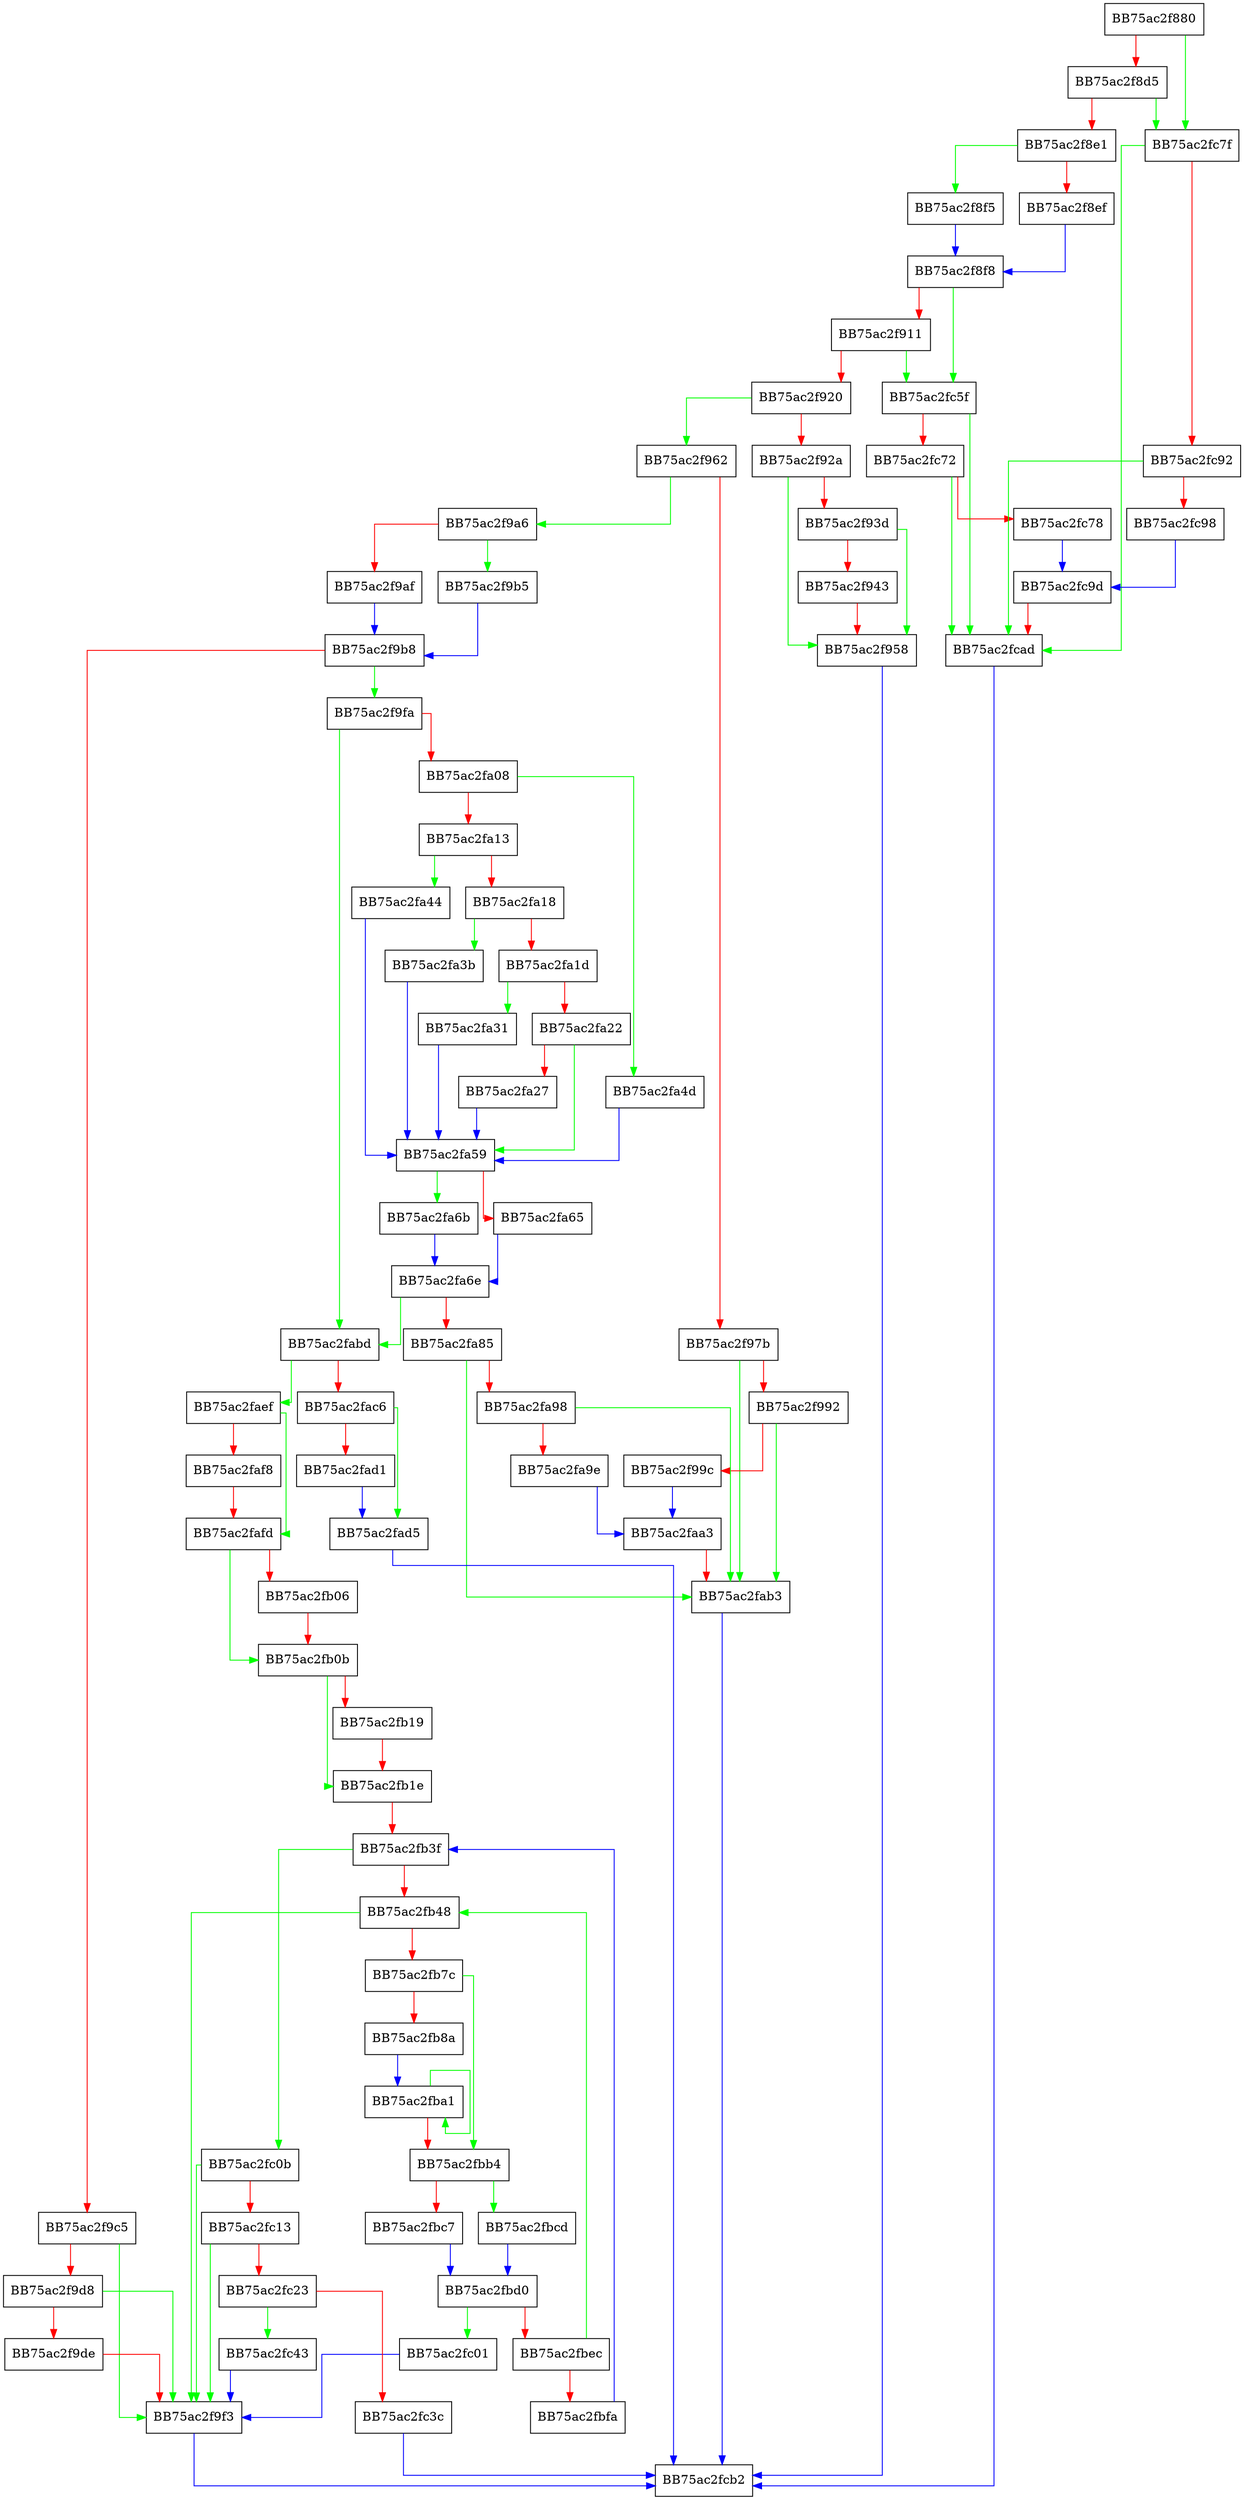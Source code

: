 digraph UpdateFile {
  node [shape="box"];
  graph [splines=ortho];
  BB75ac2f880 -> BB75ac2fc7f [color="green"];
  BB75ac2f880 -> BB75ac2f8d5 [color="red"];
  BB75ac2f8d5 -> BB75ac2fc7f [color="green"];
  BB75ac2f8d5 -> BB75ac2f8e1 [color="red"];
  BB75ac2f8e1 -> BB75ac2f8f5 [color="green"];
  BB75ac2f8e1 -> BB75ac2f8ef [color="red"];
  BB75ac2f8ef -> BB75ac2f8f8 [color="blue"];
  BB75ac2f8f5 -> BB75ac2f8f8 [color="blue"];
  BB75ac2f8f8 -> BB75ac2fc5f [color="green"];
  BB75ac2f8f8 -> BB75ac2f911 [color="red"];
  BB75ac2f911 -> BB75ac2fc5f [color="green"];
  BB75ac2f911 -> BB75ac2f920 [color="red"];
  BB75ac2f920 -> BB75ac2f962 [color="green"];
  BB75ac2f920 -> BB75ac2f92a [color="red"];
  BB75ac2f92a -> BB75ac2f958 [color="green"];
  BB75ac2f92a -> BB75ac2f93d [color="red"];
  BB75ac2f93d -> BB75ac2f958 [color="green"];
  BB75ac2f93d -> BB75ac2f943 [color="red"];
  BB75ac2f943 -> BB75ac2f958 [color="red"];
  BB75ac2f958 -> BB75ac2fcb2 [color="blue"];
  BB75ac2f962 -> BB75ac2f9a6 [color="green"];
  BB75ac2f962 -> BB75ac2f97b [color="red"];
  BB75ac2f97b -> BB75ac2fab3 [color="green"];
  BB75ac2f97b -> BB75ac2f992 [color="red"];
  BB75ac2f992 -> BB75ac2fab3 [color="green"];
  BB75ac2f992 -> BB75ac2f99c [color="red"];
  BB75ac2f99c -> BB75ac2faa3 [color="blue"];
  BB75ac2f9a6 -> BB75ac2f9b5 [color="green"];
  BB75ac2f9a6 -> BB75ac2f9af [color="red"];
  BB75ac2f9af -> BB75ac2f9b8 [color="blue"];
  BB75ac2f9b5 -> BB75ac2f9b8 [color="blue"];
  BB75ac2f9b8 -> BB75ac2f9fa [color="green"];
  BB75ac2f9b8 -> BB75ac2f9c5 [color="red"];
  BB75ac2f9c5 -> BB75ac2f9f3 [color="green"];
  BB75ac2f9c5 -> BB75ac2f9d8 [color="red"];
  BB75ac2f9d8 -> BB75ac2f9f3 [color="green"];
  BB75ac2f9d8 -> BB75ac2f9de [color="red"];
  BB75ac2f9de -> BB75ac2f9f3 [color="red"];
  BB75ac2f9f3 -> BB75ac2fcb2 [color="blue"];
  BB75ac2f9fa -> BB75ac2fabd [color="green"];
  BB75ac2f9fa -> BB75ac2fa08 [color="red"];
  BB75ac2fa08 -> BB75ac2fa4d [color="green"];
  BB75ac2fa08 -> BB75ac2fa13 [color="red"];
  BB75ac2fa13 -> BB75ac2fa44 [color="green"];
  BB75ac2fa13 -> BB75ac2fa18 [color="red"];
  BB75ac2fa18 -> BB75ac2fa3b [color="green"];
  BB75ac2fa18 -> BB75ac2fa1d [color="red"];
  BB75ac2fa1d -> BB75ac2fa31 [color="green"];
  BB75ac2fa1d -> BB75ac2fa22 [color="red"];
  BB75ac2fa22 -> BB75ac2fa59 [color="green"];
  BB75ac2fa22 -> BB75ac2fa27 [color="red"];
  BB75ac2fa27 -> BB75ac2fa59 [color="blue"];
  BB75ac2fa31 -> BB75ac2fa59 [color="blue"];
  BB75ac2fa3b -> BB75ac2fa59 [color="blue"];
  BB75ac2fa44 -> BB75ac2fa59 [color="blue"];
  BB75ac2fa4d -> BB75ac2fa59 [color="blue"];
  BB75ac2fa59 -> BB75ac2fa6b [color="green"];
  BB75ac2fa59 -> BB75ac2fa65 [color="red"];
  BB75ac2fa65 -> BB75ac2fa6e [color="blue"];
  BB75ac2fa6b -> BB75ac2fa6e [color="blue"];
  BB75ac2fa6e -> BB75ac2fabd [color="green"];
  BB75ac2fa6e -> BB75ac2fa85 [color="red"];
  BB75ac2fa85 -> BB75ac2fab3 [color="green"];
  BB75ac2fa85 -> BB75ac2fa98 [color="red"];
  BB75ac2fa98 -> BB75ac2fab3 [color="green"];
  BB75ac2fa98 -> BB75ac2fa9e [color="red"];
  BB75ac2fa9e -> BB75ac2faa3 [color="blue"];
  BB75ac2faa3 -> BB75ac2fab3 [color="red"];
  BB75ac2fab3 -> BB75ac2fcb2 [color="blue"];
  BB75ac2fabd -> BB75ac2faef [color="green"];
  BB75ac2fabd -> BB75ac2fac6 [color="red"];
  BB75ac2fac6 -> BB75ac2fad5 [color="green"];
  BB75ac2fac6 -> BB75ac2fad1 [color="red"];
  BB75ac2fad1 -> BB75ac2fad5 [color="blue"];
  BB75ac2fad5 -> BB75ac2fcb2 [color="blue"];
  BB75ac2faef -> BB75ac2fafd [color="green"];
  BB75ac2faef -> BB75ac2faf8 [color="red"];
  BB75ac2faf8 -> BB75ac2fafd [color="red"];
  BB75ac2fafd -> BB75ac2fb0b [color="green"];
  BB75ac2fafd -> BB75ac2fb06 [color="red"];
  BB75ac2fb06 -> BB75ac2fb0b [color="red"];
  BB75ac2fb0b -> BB75ac2fb1e [color="green"];
  BB75ac2fb0b -> BB75ac2fb19 [color="red"];
  BB75ac2fb19 -> BB75ac2fb1e [color="red"];
  BB75ac2fb1e -> BB75ac2fb3f [color="red"];
  BB75ac2fb3f -> BB75ac2fc0b [color="green"];
  BB75ac2fb3f -> BB75ac2fb48 [color="red"];
  BB75ac2fb48 -> BB75ac2f9f3 [color="green"];
  BB75ac2fb48 -> BB75ac2fb7c [color="red"];
  BB75ac2fb7c -> BB75ac2fbb4 [color="green"];
  BB75ac2fb7c -> BB75ac2fb8a [color="red"];
  BB75ac2fb8a -> BB75ac2fba1 [color="blue"];
  BB75ac2fba1 -> BB75ac2fba1 [color="green"];
  BB75ac2fba1 -> BB75ac2fbb4 [color="red"];
  BB75ac2fbb4 -> BB75ac2fbcd [color="green"];
  BB75ac2fbb4 -> BB75ac2fbc7 [color="red"];
  BB75ac2fbc7 -> BB75ac2fbd0 [color="blue"];
  BB75ac2fbcd -> BB75ac2fbd0 [color="blue"];
  BB75ac2fbd0 -> BB75ac2fc01 [color="green"];
  BB75ac2fbd0 -> BB75ac2fbec [color="red"];
  BB75ac2fbec -> BB75ac2fb48 [color="green"];
  BB75ac2fbec -> BB75ac2fbfa [color="red"];
  BB75ac2fbfa -> BB75ac2fb3f [color="blue"];
  BB75ac2fc01 -> BB75ac2f9f3 [color="blue"];
  BB75ac2fc0b -> BB75ac2f9f3 [color="green"];
  BB75ac2fc0b -> BB75ac2fc13 [color="red"];
  BB75ac2fc13 -> BB75ac2f9f3 [color="green"];
  BB75ac2fc13 -> BB75ac2fc23 [color="red"];
  BB75ac2fc23 -> BB75ac2fc43 [color="green"];
  BB75ac2fc23 -> BB75ac2fc3c [color="red"];
  BB75ac2fc3c -> BB75ac2fcb2 [color="blue"];
  BB75ac2fc43 -> BB75ac2f9f3 [color="blue"];
  BB75ac2fc5f -> BB75ac2fcad [color="green"];
  BB75ac2fc5f -> BB75ac2fc72 [color="red"];
  BB75ac2fc72 -> BB75ac2fcad [color="green"];
  BB75ac2fc72 -> BB75ac2fc78 [color="red"];
  BB75ac2fc78 -> BB75ac2fc9d [color="blue"];
  BB75ac2fc7f -> BB75ac2fcad [color="green"];
  BB75ac2fc7f -> BB75ac2fc92 [color="red"];
  BB75ac2fc92 -> BB75ac2fcad [color="green"];
  BB75ac2fc92 -> BB75ac2fc98 [color="red"];
  BB75ac2fc98 -> BB75ac2fc9d [color="blue"];
  BB75ac2fc9d -> BB75ac2fcad [color="red"];
  BB75ac2fcad -> BB75ac2fcb2 [color="blue"];
}
